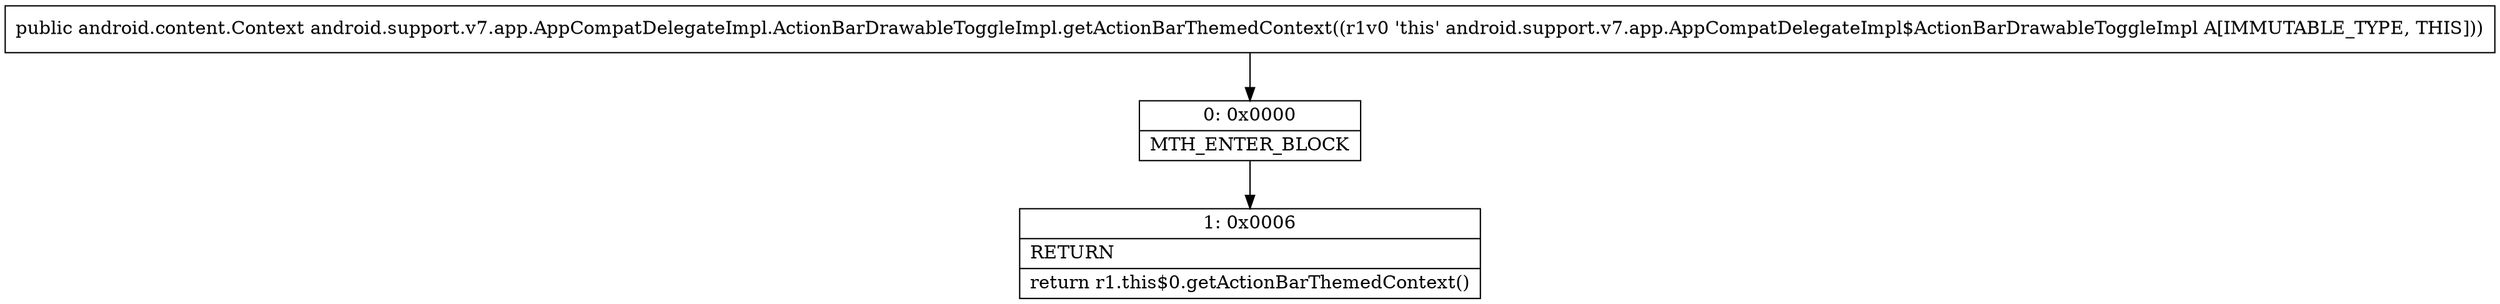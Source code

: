 digraph "CFG forandroid.support.v7.app.AppCompatDelegateImpl.ActionBarDrawableToggleImpl.getActionBarThemedContext()Landroid\/content\/Context;" {
Node_0 [shape=record,label="{0\:\ 0x0000|MTH_ENTER_BLOCK\l}"];
Node_1 [shape=record,label="{1\:\ 0x0006|RETURN\l|return r1.this$0.getActionBarThemedContext()\l}"];
MethodNode[shape=record,label="{public android.content.Context android.support.v7.app.AppCompatDelegateImpl.ActionBarDrawableToggleImpl.getActionBarThemedContext((r1v0 'this' android.support.v7.app.AppCompatDelegateImpl$ActionBarDrawableToggleImpl A[IMMUTABLE_TYPE, THIS])) }"];
MethodNode -> Node_0;
Node_0 -> Node_1;
}

